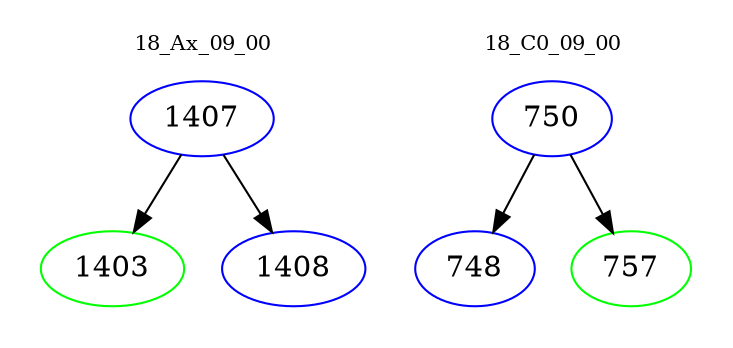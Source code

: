 digraph{
subgraph cluster_0 {
color = white
label = "18_Ax_09_00";
fontsize=10;
T0_1407 [label="1407", color="blue"]
T0_1407 -> T0_1403 [color="black"]
T0_1403 [label="1403", color="green"]
T0_1407 -> T0_1408 [color="black"]
T0_1408 [label="1408", color="blue"]
}
subgraph cluster_1 {
color = white
label = "18_C0_09_00";
fontsize=10;
T1_750 [label="750", color="blue"]
T1_750 -> T1_748 [color="black"]
T1_748 [label="748", color="blue"]
T1_750 -> T1_757 [color="black"]
T1_757 [label="757", color="green"]
}
}
